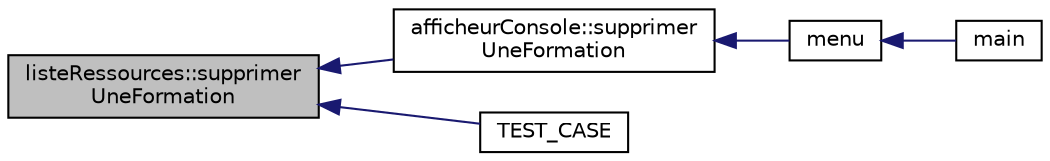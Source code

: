 digraph "listeRessources::supprimerUneFormation"
{
  edge [fontname="Helvetica",fontsize="10",labelfontname="Helvetica",labelfontsize="10"];
  node [fontname="Helvetica",fontsize="10",shape=record];
  rankdir="LR";
  Node175 [label="listeRessources::supprimer\lUneFormation",height=0.2,width=0.4,color="black", fillcolor="grey75", style="filled", fontcolor="black"];
  Node175 -> Node176 [dir="back",color="midnightblue",fontsize="10",style="solid",fontname="Helvetica"];
  Node176 [label="afficheurConsole::supprimer\lUneFormation",height=0.2,width=0.4,color="black", fillcolor="white", style="filled",URL="$classafficheur_console.html#a74bb005f3fb1022ebf5813624dab4ca6"];
  Node176 -> Node177 [dir="back",color="midnightblue",fontsize="10",style="solid",fontname="Helvetica"];
  Node177 [label="menu",height=0.2,width=0.4,color="black", fillcolor="white", style="filled",URL="$main_8cpp.html#aaeb94d4bc6770f26e4bcfb2f9fcc9b15"];
  Node177 -> Node178 [dir="back",color="midnightblue",fontsize="10",style="solid",fontname="Helvetica"];
  Node178 [label="main",height=0.2,width=0.4,color="black", fillcolor="white", style="filled",URL="$main_8cpp.html#ae66f6b31b5ad750f1fe042a706a4e3d4"];
  Node175 -> Node179 [dir="back",color="midnightblue",fontsize="10",style="solid",fontname="Helvetica"];
  Node179 [label="TEST_CASE",height=0.2,width=0.4,color="black", fillcolor="white", style="filled",URL="$_test_liste_ressources_8cpp.html#a6688de90c368a83f3cd4ef7eeaf70b96"];
}
